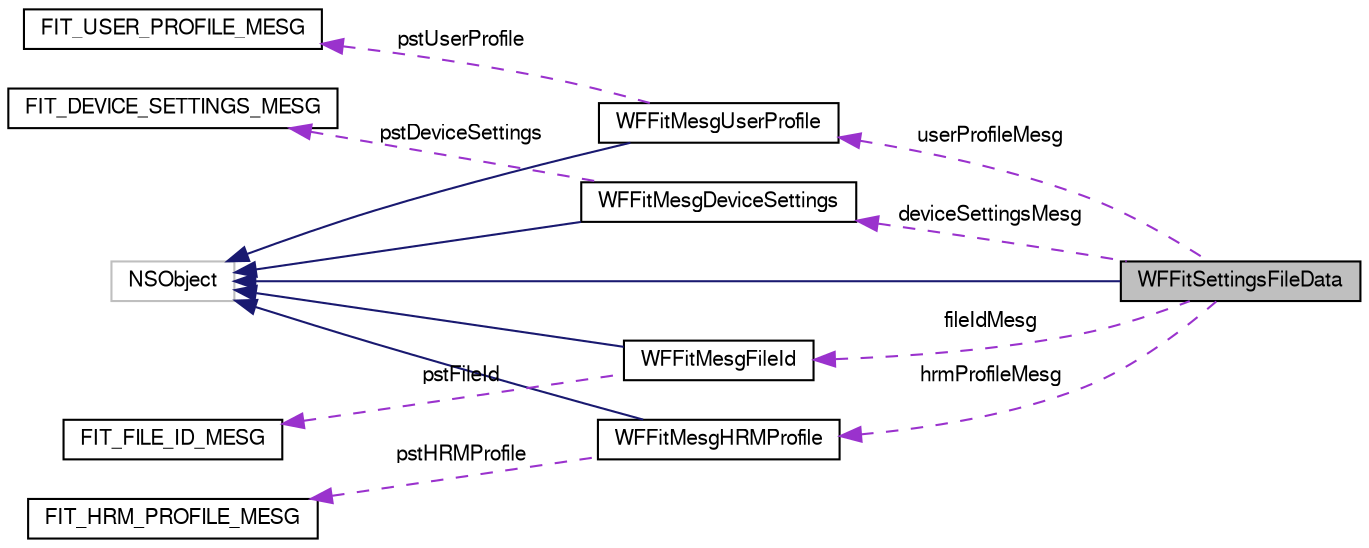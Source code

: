 digraph "WFFitSettingsFileData"
{
  edge [fontname="FreeSans",fontsize="10",labelfontname="FreeSans",labelfontsize="10"];
  node [fontname="FreeSans",fontsize="10",shape=record];
  rankdir="LR";
  Node1 [label="WFFitSettingsFileData",height=0.2,width=0.4,color="black", fillcolor="grey75", style="filled", fontcolor="black"];
  Node2 -> Node1 [dir="back",color="midnightblue",fontsize="10",style="solid",fontname="FreeSans"];
  Node2 [label="NSObject",height=0.2,width=0.4,color="grey75", fillcolor="white", style="filled"];
  Node3 -> Node1 [dir="back",color="darkorchid3",fontsize="10",style="dashed",label=" userProfileMesg" ,fontname="FreeSans"];
  Node3 [label="WFFitMesgUserProfile",height=0.2,width=0.4,color="black", fillcolor="white", style="filled",URL="$interface_w_f_fit_mesg_user_profile.html",tooltip="Represents the User Profile record from a FIT file. "];
  Node2 -> Node3 [dir="back",color="midnightblue",fontsize="10",style="solid",fontname="FreeSans"];
  Node4 -> Node3 [dir="back",color="darkorchid3",fontsize="10",style="dashed",label=" pstUserProfile" ,fontname="FreeSans"];
  Node4 [label="FIT_USER_PROFILE_MESG",height=0.2,width=0.4,color="black", fillcolor="white", style="filled",URL="$struct_f_i_t___u_s_e_r___p_r_o_f_i_l_e___m_e_s_g.html"];
  Node5 -> Node1 [dir="back",color="darkorchid3",fontsize="10",style="dashed",label=" deviceSettingsMesg" ,fontname="FreeSans"];
  Node5 [label="WFFitMesgDeviceSettings",height=0.2,width=0.4,color="black", fillcolor="white", style="filled",URL="$interface_w_f_fit_mesg_device_settings.html",tooltip="Represents a device settings record from a fitness device FIT file. "];
  Node2 -> Node5 [dir="back",color="midnightblue",fontsize="10",style="solid",fontname="FreeSans"];
  Node6 -> Node5 [dir="back",color="darkorchid3",fontsize="10",style="dashed",label=" pstDeviceSettings" ,fontname="FreeSans"];
  Node6 [label="FIT_DEVICE_SETTINGS_MESG",height=0.2,width=0.4,color="black", fillcolor="white", style="filled",URL="$struct_f_i_t___d_e_v_i_c_e___s_e_t_t_i_n_g_s___m_e_s_g.html"];
  Node7 -> Node1 [dir="back",color="darkorchid3",fontsize="10",style="dashed",label=" fileIdMesg" ,fontname="FreeSans"];
  Node7 [label="WFFitMesgFileId",height=0.2,width=0.4,color="black", fillcolor="white", style="filled",URL="$interface_w_f_fit_mesg_file_id.html",tooltip="Represents the File ID record from a FIT file. "];
  Node2 -> Node7 [dir="back",color="midnightblue",fontsize="10",style="solid",fontname="FreeSans"];
  Node8 -> Node7 [dir="back",color="darkorchid3",fontsize="10",style="dashed",label=" pstFileId" ,fontname="FreeSans"];
  Node8 [label="FIT_FILE_ID_MESG",height=0.2,width=0.4,color="black", fillcolor="white", style="filled",URL="$struct_f_i_t___f_i_l_e___i_d___m_e_s_g.html"];
  Node9 -> Node1 [dir="back",color="darkorchid3",fontsize="10",style="dashed",label=" hrmProfileMesg" ,fontname="FreeSans"];
  Node9 [label="WFFitMesgHRMProfile",height=0.2,width=0.4,color="black", fillcolor="white", style="filled",URL="$interface_w_f_fit_mesg_h_r_m_profile.html",tooltip="Represents the HRM (Heart Rate Monitor) Profile record from a FIT file. "];
  Node2 -> Node9 [dir="back",color="midnightblue",fontsize="10",style="solid",fontname="FreeSans"];
  Node10 -> Node9 [dir="back",color="darkorchid3",fontsize="10",style="dashed",label=" pstHRMProfile" ,fontname="FreeSans"];
  Node10 [label="FIT_HRM_PROFILE_MESG",height=0.2,width=0.4,color="black", fillcolor="white", style="filled",URL="$struct_f_i_t___h_r_m___p_r_o_f_i_l_e___m_e_s_g.html"];
}
